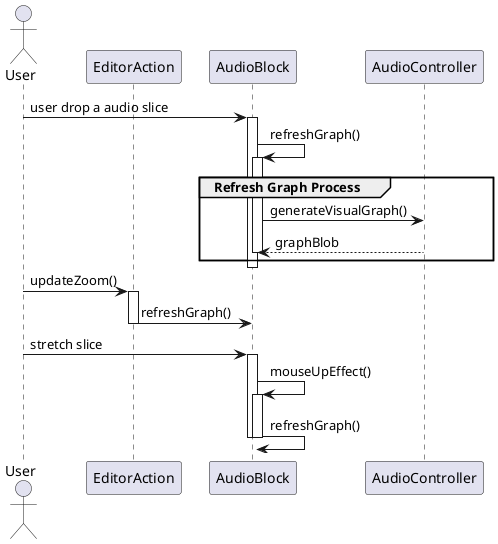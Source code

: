 @startuml
actor User

participant AudioBlock order 20
participant AudioController order 30

User -> AudioBlock: user drop a audio slice
activate AudioBlock
AudioBlock -> AudioBlock: refreshGraph()
group Refresh Graph Process
activate AudioBlock
AudioBlock -> AudioController: generateVisualGraph()
AudioController --> AudioBlock: graphBlob
deactivate AudioBlock
end
deactivate AudioBlock
User -> EditorAction: updateZoom()
activate EditorAction
EditorAction -> AudioBlock: refreshGraph()
deactivate EditorAction

User -> AudioBlock: stretch slice
activate AudioBlock
AudioBlock -> AudioBlock: mouseUpEffect()
activate AudioBlock
AudioBlock -> AudioBlock: refreshGraph()
deactivate AudioBlock
deactivate AudioBlock

@enduml

